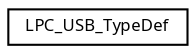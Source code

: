 digraph "Graphical Class Hierarchy"
{
  edge [fontname="Sans",fontsize="8",labelfontname="Sans",labelfontsize="8"];
  node [fontname="Sans",fontsize="8",shape=record];
  rankdir="LR";
  Node1 [label="LPC_USB_TypeDef",height=0.2,width=0.4,color="black", fillcolor="white", style="filled",URL="$struct_l_p_c___u_s_b___type_def.html",tooltip="Universal Serial Bus (USB) register structure definition. "];
}
